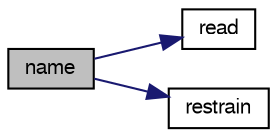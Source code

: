 digraph "name"
{
  bgcolor="transparent";
  edge [fontname="FreeSans",fontsize="10",labelfontname="FreeSans",labelfontsize="10"];
  node [fontname="FreeSans",fontsize="10",shape=record];
  rankdir="LR";
  Node318 [label="name",height=0.2,width=0.4,color="black", fillcolor="grey75", style="filled", fontcolor="black"];
  Node318 -> Node319 [color="midnightblue",fontsize="10",style="solid",fontname="FreeSans"];
  Node319 [label="read",height=0.2,width=0.4,color="black",URL="$a29514.html#a5ecbaf540d084df264d7cf954b4897cb",tooltip="Update properties from given dictionary. "];
  Node318 -> Node320 [color="midnightblue",fontsize="10",style="solid",fontname="FreeSans"];
  Node320 [label="restrain",height=0.2,width=0.4,color="black",URL="$a29514.html#a5662d19a2527eff8cd8d379d65aeb58e",tooltip="Calculate the restraint position, force and moment. "];
}
